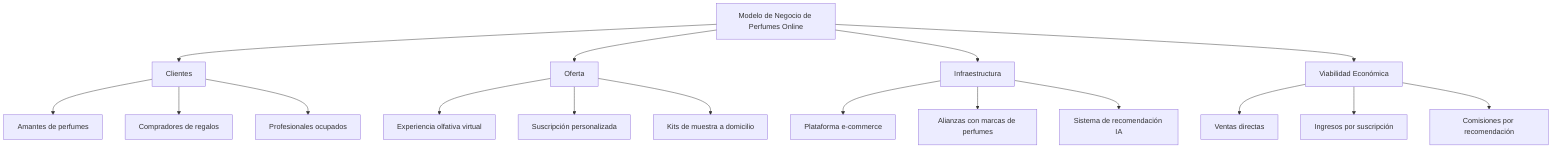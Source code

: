 graph TD
    A[Modelo de Negocio de Perfumes Online]
    A --> B[Clientes]
    A --> C[Oferta]
    A --> D[Infraestructura]
    A --> E[Viabilidad Económica]
    
    B --> B1[Amantes de perfumes]
    B --> B2[Compradores de regalos]
    B --> B3[Profesionales ocupados]
    
    C --> C1[Experiencia olfativa virtual]
    C --> C2[Suscripción personalizada]
    C --> C3[Kits de muestra a domicilio]
    
    D --> D1[Plataforma e-commerce]
    D --> D2[Alianzas con marcas de perfumes]
    D --> D3[Sistema de recomendación IA]
    
    E --> E1[Ventas directas]
    E --> E2[Ingresos por suscripción]
    E --> E3[Comisiones por recomendación]